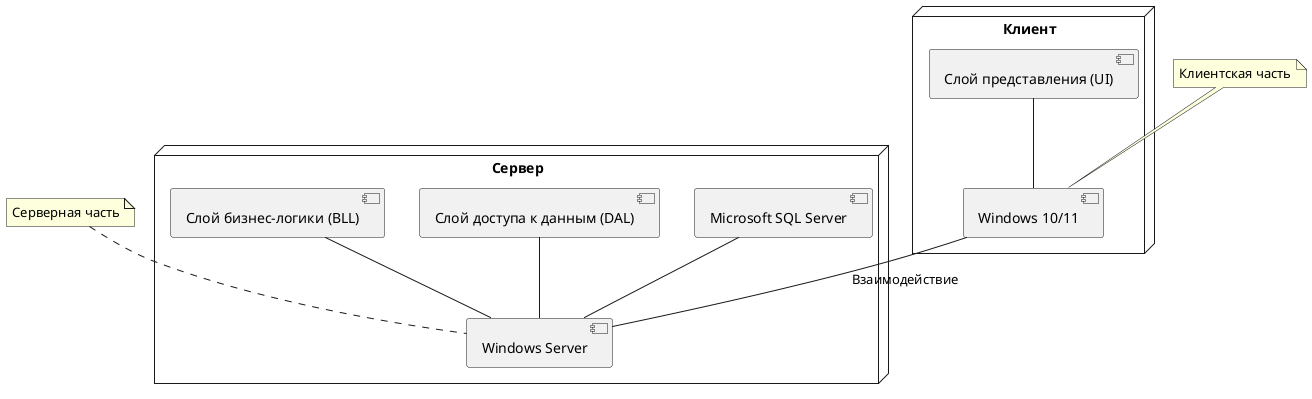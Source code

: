 @startuml
' Узлы
node "Сервер" {
  component "Windows Server" as WindowsServer
  component "Microsoft SQL Server" as SQLServer
  component "Слой доступа к данным (DAL)" as DAL
  component "Слой бизнес-логики (BLL)" as BLL
}

node "Клиент" {
  component "Windows 10/11" as WindowsClient
  component "Слой представления (UI)" as UI
}

' Соединения
WindowsClient -- WindowsServer : Взаимодействие

' Размещение компонентов на узлах
UI -- WindowsClient
BLL -- WindowsServer
DAL -- WindowsServer
SQLServer -- WindowsServer

' Описание
note top of WindowsServer : Серверная часть
note top of WindowsClient : Клиентская часть

@enduml